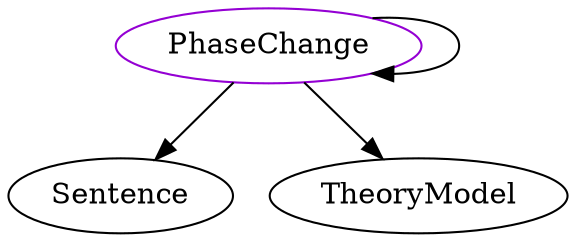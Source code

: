 digraph phasechange{
PhaseChange -> PhaseChange;
PhaseChange -> Sentence;
PhaseChange -> TheoryModel;
PhaseChange	[shape=oval, color=darkviolet, label="PhaseChange"];
}
